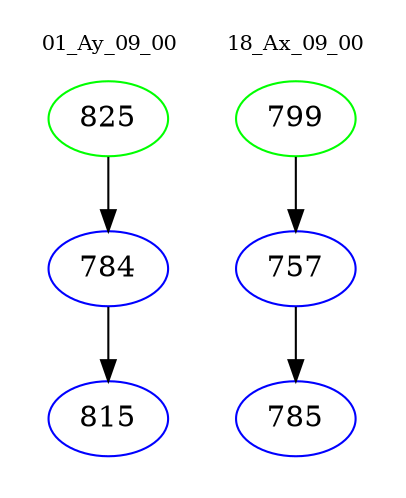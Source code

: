 digraph{
subgraph cluster_0 {
color = white
label = "01_Ay_09_00";
fontsize=10;
T0_825 [label="825", color="green"]
T0_825 -> T0_784 [color="black"]
T0_784 [label="784", color="blue"]
T0_784 -> T0_815 [color="black"]
T0_815 [label="815", color="blue"]
}
subgraph cluster_1 {
color = white
label = "18_Ax_09_00";
fontsize=10;
T1_799 [label="799", color="green"]
T1_799 -> T1_757 [color="black"]
T1_757 [label="757", color="blue"]
T1_757 -> T1_785 [color="black"]
T1_785 [label="785", color="blue"]
}
}

